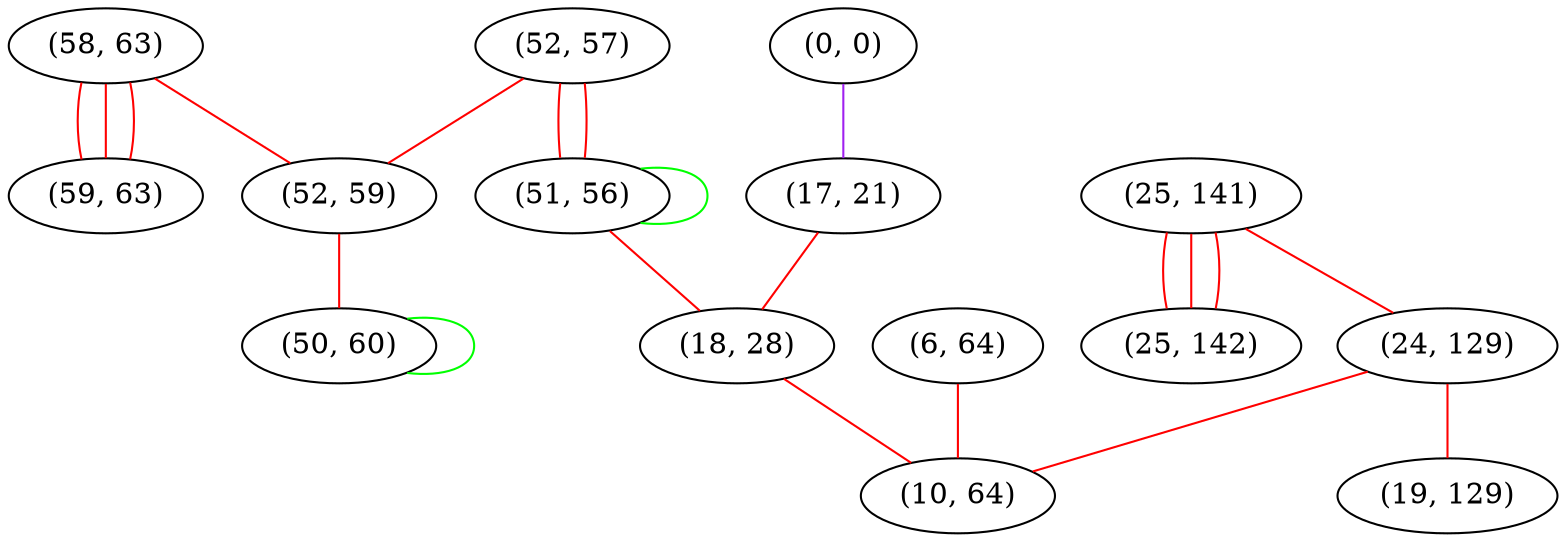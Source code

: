 graph "" {
"(58, 63)";
"(0, 0)";
"(52, 57)";
"(17, 21)";
"(6, 64)";
"(51, 56)";
"(25, 141)";
"(25, 142)";
"(18, 28)";
"(59, 63)";
"(24, 129)";
"(10, 64)";
"(19, 129)";
"(52, 59)";
"(50, 60)";
"(58, 63)" -- "(59, 63)"  [color=red, key=0, weight=1];
"(58, 63)" -- "(59, 63)"  [color=red, key=1, weight=1];
"(58, 63)" -- "(59, 63)"  [color=red, key=2, weight=1];
"(58, 63)" -- "(52, 59)"  [color=red, key=0, weight=1];
"(0, 0)" -- "(17, 21)"  [color=purple, key=0, weight=4];
"(52, 57)" -- "(51, 56)"  [color=red, key=0, weight=1];
"(52, 57)" -- "(51, 56)"  [color=red, key=1, weight=1];
"(52, 57)" -- "(52, 59)"  [color=red, key=0, weight=1];
"(17, 21)" -- "(18, 28)"  [color=red, key=0, weight=1];
"(6, 64)" -- "(10, 64)"  [color=red, key=0, weight=1];
"(51, 56)" -- "(51, 56)"  [color=green, key=0, weight=2];
"(51, 56)" -- "(18, 28)"  [color=red, key=0, weight=1];
"(25, 141)" -- "(24, 129)"  [color=red, key=0, weight=1];
"(25, 141)" -- "(25, 142)"  [color=red, key=0, weight=1];
"(25, 141)" -- "(25, 142)"  [color=red, key=1, weight=1];
"(25, 141)" -- "(25, 142)"  [color=red, key=2, weight=1];
"(18, 28)" -- "(10, 64)"  [color=red, key=0, weight=1];
"(24, 129)" -- "(10, 64)"  [color=red, key=0, weight=1];
"(24, 129)" -- "(19, 129)"  [color=red, key=0, weight=1];
"(52, 59)" -- "(50, 60)"  [color=red, key=0, weight=1];
"(50, 60)" -- "(50, 60)"  [color=green, key=0, weight=2];
}
